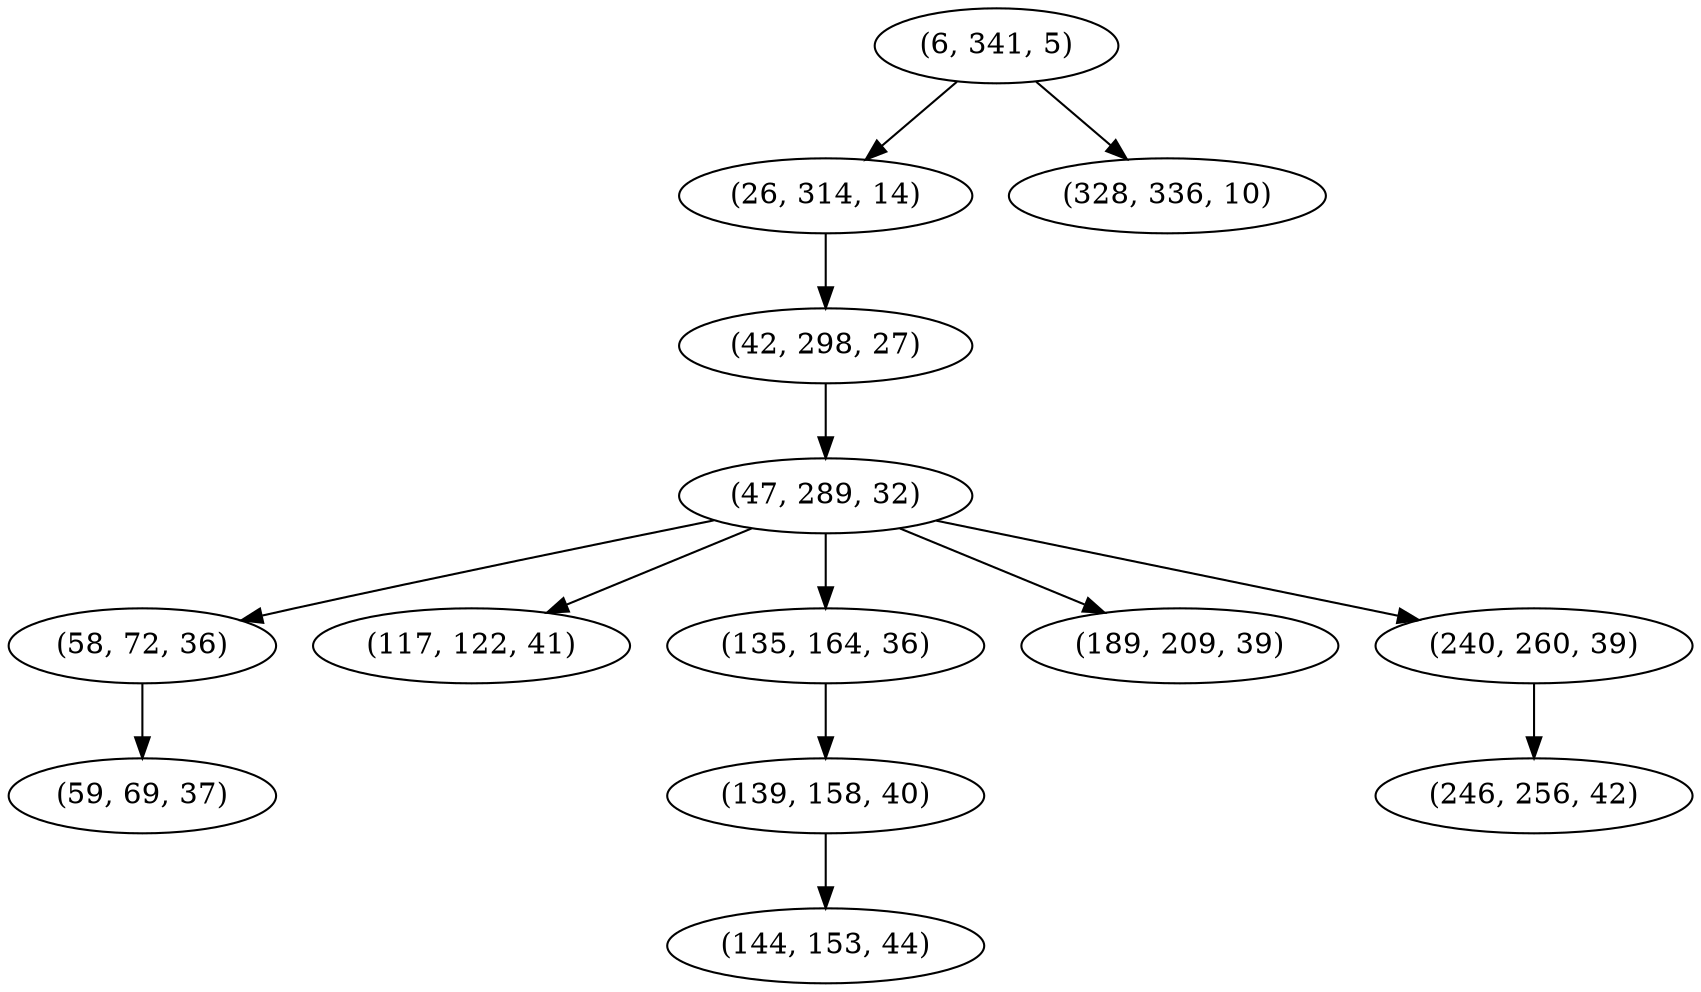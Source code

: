 digraph tree {
    "(6, 341, 5)";
    "(26, 314, 14)";
    "(42, 298, 27)";
    "(47, 289, 32)";
    "(58, 72, 36)";
    "(59, 69, 37)";
    "(117, 122, 41)";
    "(135, 164, 36)";
    "(139, 158, 40)";
    "(144, 153, 44)";
    "(189, 209, 39)";
    "(240, 260, 39)";
    "(246, 256, 42)";
    "(328, 336, 10)";
    "(6, 341, 5)" -> "(26, 314, 14)";
    "(6, 341, 5)" -> "(328, 336, 10)";
    "(26, 314, 14)" -> "(42, 298, 27)";
    "(42, 298, 27)" -> "(47, 289, 32)";
    "(47, 289, 32)" -> "(58, 72, 36)";
    "(47, 289, 32)" -> "(117, 122, 41)";
    "(47, 289, 32)" -> "(135, 164, 36)";
    "(47, 289, 32)" -> "(189, 209, 39)";
    "(47, 289, 32)" -> "(240, 260, 39)";
    "(58, 72, 36)" -> "(59, 69, 37)";
    "(135, 164, 36)" -> "(139, 158, 40)";
    "(139, 158, 40)" -> "(144, 153, 44)";
    "(240, 260, 39)" -> "(246, 256, 42)";
}
